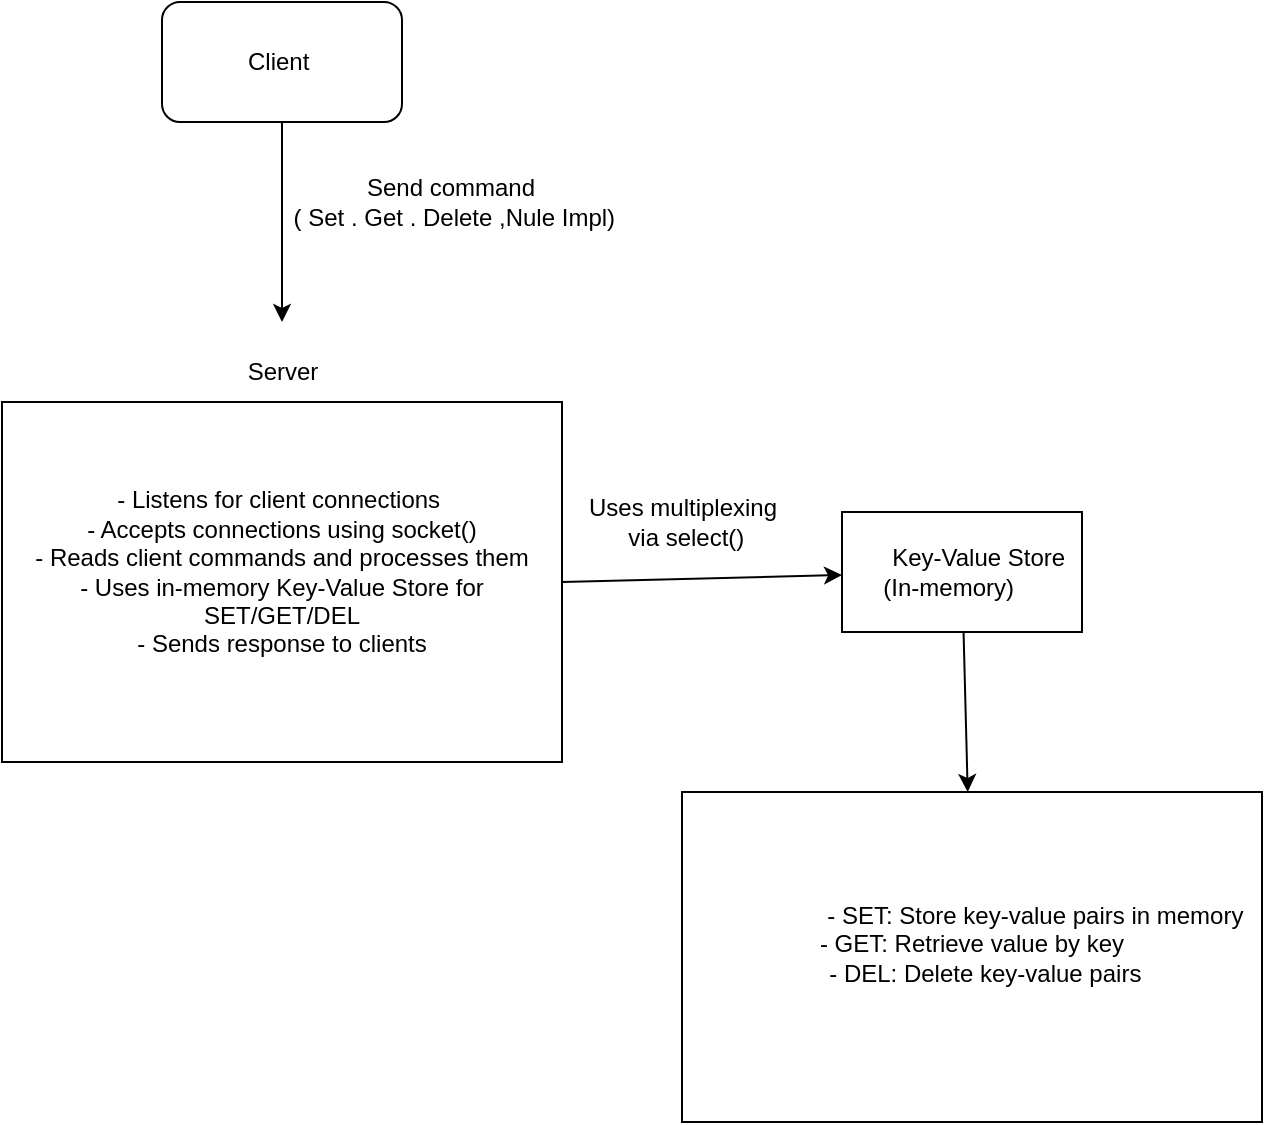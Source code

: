 <mxfile>
    <diagram id="2IoEy6DCCAaV42Tns8DW" name="Page-1">
        <mxGraphModel dx="542" dy="542" grid="1" gridSize="10" guides="1" tooltips="1" connect="1" arrows="1" fold="1" page="1" pageScale="1" pageWidth="827" pageHeight="1169" math="0" shadow="0">
            <root>
                <mxCell id="0"/>
                <mxCell id="1" parent="0"/>
                <mxCell id="2" value="Client&amp;nbsp;" style="rounded=1;whiteSpace=wrap;html=1;" vertex="1" parent="1">
                    <mxGeometry x="270" y="80" width="120" height="60" as="geometry"/>
                </mxCell>
                <mxCell id="3" value="" style="endArrow=classic;html=1;exitX=0.5;exitY=1;exitDx=0;exitDy=0;" edge="1" parent="1" source="2">
                    <mxGeometry width="50" height="50" relative="1" as="geometry">
                        <mxPoint x="320" y="310" as="sourcePoint"/>
                        <mxPoint x="330" y="240" as="targetPoint"/>
                    </mxGeometry>
                </mxCell>
                <mxCell id="4" value="Send command&lt;br&gt;&amp;nbsp;( Set . Get . Delete ,Nule Impl)" style="text;html=1;align=center;verticalAlign=middle;resizable=0;points=[];autosize=1;strokeColor=none;fillColor=none;" vertex="1" parent="1">
                    <mxGeometry x="319" y="160" width="190" height="40" as="geometry"/>
                </mxCell>
                <mxCell id="5" value="" style="rounded=0;whiteSpace=wrap;html=1;" vertex="1" parent="1">
                    <mxGeometry x="190" y="280" width="280" height="180" as="geometry"/>
                </mxCell>
                <mxCell id="6" value="Server" style="text;html=1;align=center;verticalAlign=middle;resizable=0;points=[];autosize=1;strokeColor=none;fillColor=none;" vertex="1" parent="1">
                    <mxGeometry x="300" y="250" width="60" height="30" as="geometry"/>
                </mxCell>
                <mxCell id="10" value="" style="edgeStyle=none;html=1;exitX=1;exitY=0.5;exitDx=0;exitDy=0;" edge="1" parent="1" source="5" target="9">
                    <mxGeometry relative="1" as="geometry"/>
                </mxCell>
                <mxCell id="7" value="&lt;div&gt;- Listens for client connections&amp;nbsp;&lt;/div&gt;&lt;div&gt;- Accepts connections using socket()&lt;/div&gt;&lt;div&gt;- Reads client commands and processes them&lt;/div&gt;&lt;div&gt;- Uses in-memory Key-Value Store for SET/GET/DEL&lt;/div&gt;&lt;div&gt;- Sends response to clients&lt;/div&gt;" style="text;html=1;strokeColor=none;fillColor=none;align=center;verticalAlign=middle;whiteSpace=wrap;rounded=0;" vertex="1" parent="1">
                    <mxGeometry x="200" y="310" width="260" height="110" as="geometry"/>
                </mxCell>
                <mxCell id="14" value="" style="edgeStyle=none;html=1;" edge="1" parent="1" source="9" target="13">
                    <mxGeometry relative="1" as="geometry"/>
                </mxCell>
                <mxCell id="9" value="&amp;nbsp; &amp;nbsp; &amp;nbsp;Key-Value Store (In-memory)&amp;nbsp; &amp;nbsp;&amp;nbsp;" style="whiteSpace=wrap;html=1;" vertex="1" parent="1">
                    <mxGeometry x="610" y="335" width="120" height="60" as="geometry"/>
                </mxCell>
                <mxCell id="11" value="Uses multiplexing&lt;br&gt;&amp;nbsp;via select()" style="text;html=1;align=center;verticalAlign=middle;resizable=0;points=[];autosize=1;strokeColor=none;fillColor=none;" vertex="1" parent="1">
                    <mxGeometry x="470" y="320" width="120" height="40" as="geometry"/>
                </mxCell>
                <mxCell id="13" value="&amp;nbsp; &amp;nbsp; &amp;nbsp; &amp;nbsp; &amp;nbsp; &amp;nbsp; &amp;nbsp; &amp;nbsp; &amp;nbsp; &amp;nbsp; - SET: Store key-value pairs in memory&amp;nbsp;&lt;br&gt;&amp;nbsp;- GET: Retrieve value by key&amp;nbsp;&lt;br&gt;&amp;nbsp; &amp;nbsp; &amp;nbsp; &amp;nbsp; &amp;nbsp; &amp;nbsp; &amp;nbsp; &amp;nbsp; &amp;nbsp; &amp;nbsp; &amp;nbsp;- DEL: Delete key-value pairs&amp;nbsp; &amp;nbsp; &amp;nbsp; &amp;nbsp; &amp;nbsp; &amp;nbsp; &amp;nbsp; &amp;nbsp; &amp;nbsp; &amp;nbsp;" style="whiteSpace=wrap;html=1;" vertex="1" parent="1">
                    <mxGeometry x="530" y="475" width="290" height="165" as="geometry"/>
                </mxCell>
            </root>
        </mxGraphModel>
    </diagram>
</mxfile>